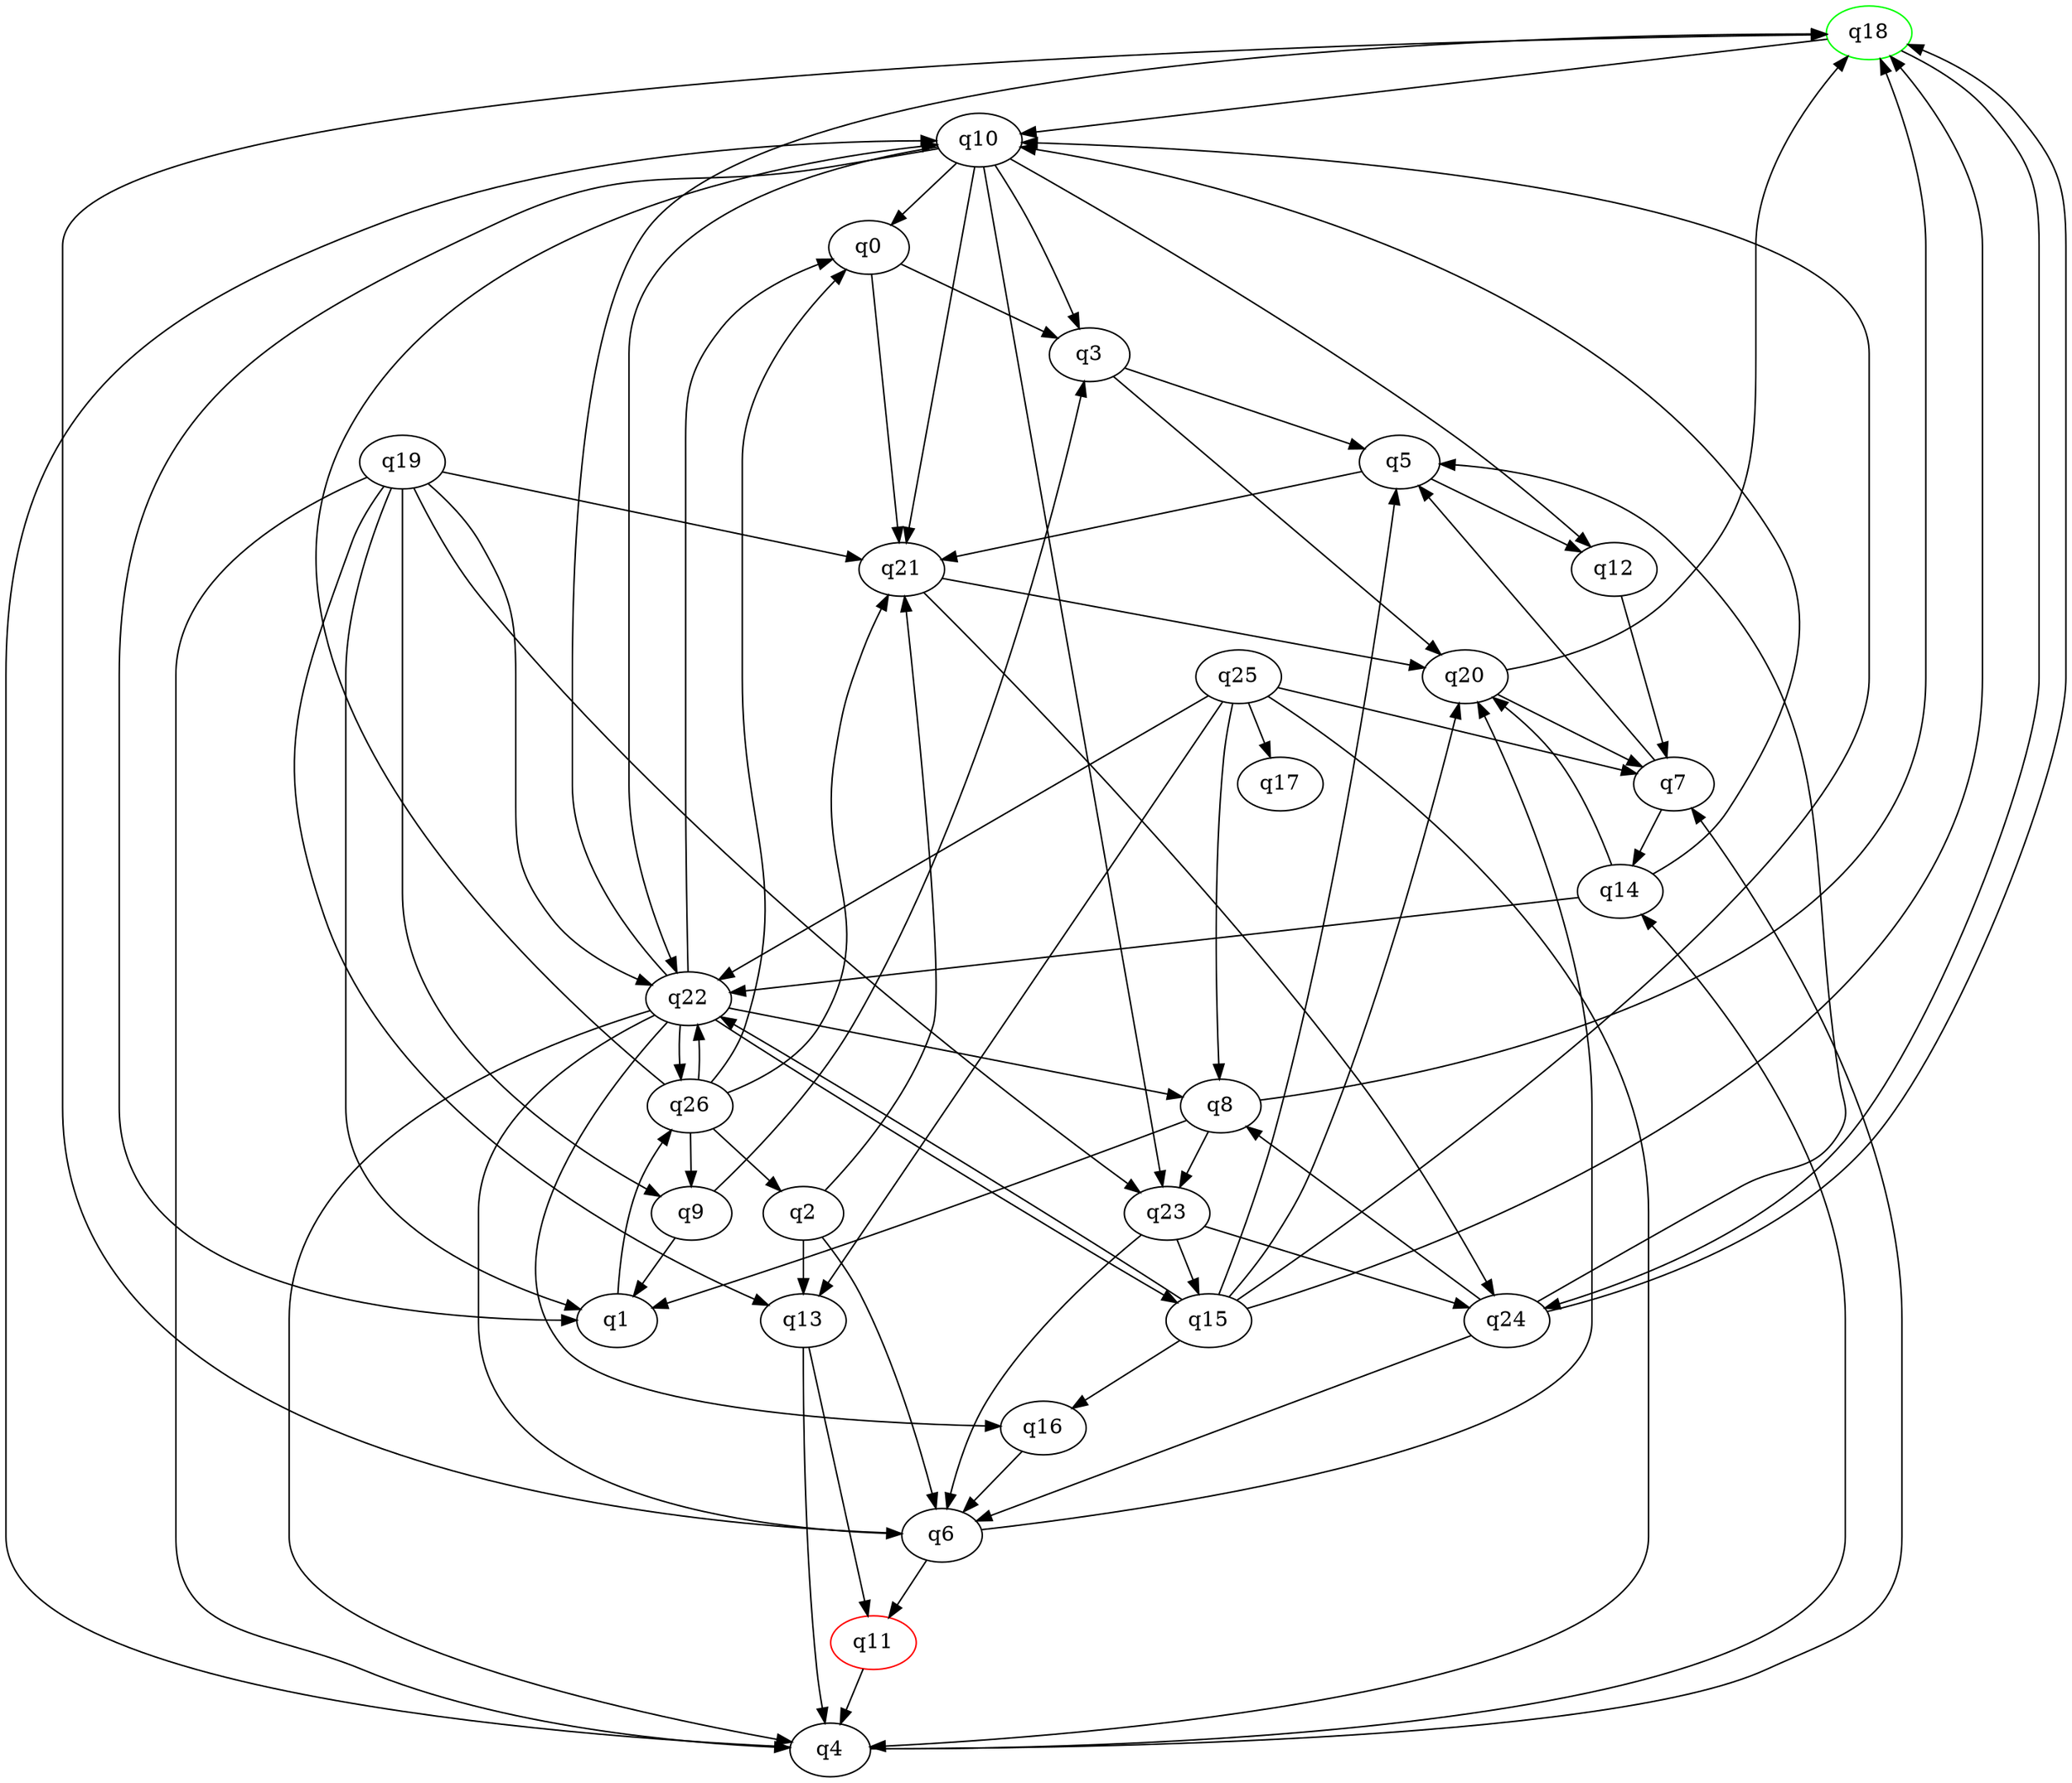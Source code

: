 digraph A{
q18 [initial=1,color=green];
q11 [final=1,color=red];
q0 -> q3;
q0 -> q21;
q1 -> q26;
q2 -> q6;
q2 -> q13;
q2 -> q21;
q3 -> q5;
q3 -> q20;
q4 -> q7;
q4 -> q10;
q4 -> q14;
q5 -> q12;
q5 -> q21;
q6 -> q11;
q6 -> q18;
q6 -> q20;
q7 -> q5;
q7 -> q14;
q8 -> q1;
q8 -> q18;
q8 -> q23;
q9 -> q1;
q9 -> q3;
q10 -> q0;
q10 -> q1;
q10 -> q3;
q10 -> q12;
q10 -> q21;
q10 -> q22;
q10 -> q23;
q11 -> q4;
q12 -> q7;
q13 -> q4;
q13 -> q11;
q14 -> q10;
q14 -> q20;
q14 -> q22;
q15 -> q5;
q15 -> q10;
q15 -> q16;
q15 -> q18;
q15 -> q20;
q15 -> q22;
q16 -> q6;
q18 -> q10;
q18 -> q24;
q19 -> q1;
q19 -> q4;
q19 -> q9;
q19 -> q13;
q19 -> q21;
q19 -> q22;
q19 -> q23;
q20 -> q7;
q20 -> q18;
q21 -> q20;
q21 -> q24;
q22 -> q0;
q22 -> q4;
q22 -> q6;
q22 -> q8;
q22 -> q15;
q22 -> q16;
q22 -> q18;
q22 -> q26;
q23 -> q6;
q23 -> q15;
q23 -> q24;
q24 -> q5;
q24 -> q6;
q24 -> q8;
q24 -> q18;
q25 -> q4;
q25 -> q7;
q25 -> q8;
q25 -> q13;
q25 -> q17;
q25 -> q22;
q26 -> q0;
q26 -> q2;
q26 -> q9;
q26 -> q10;
q26 -> q21;
q26 -> q22;
}
